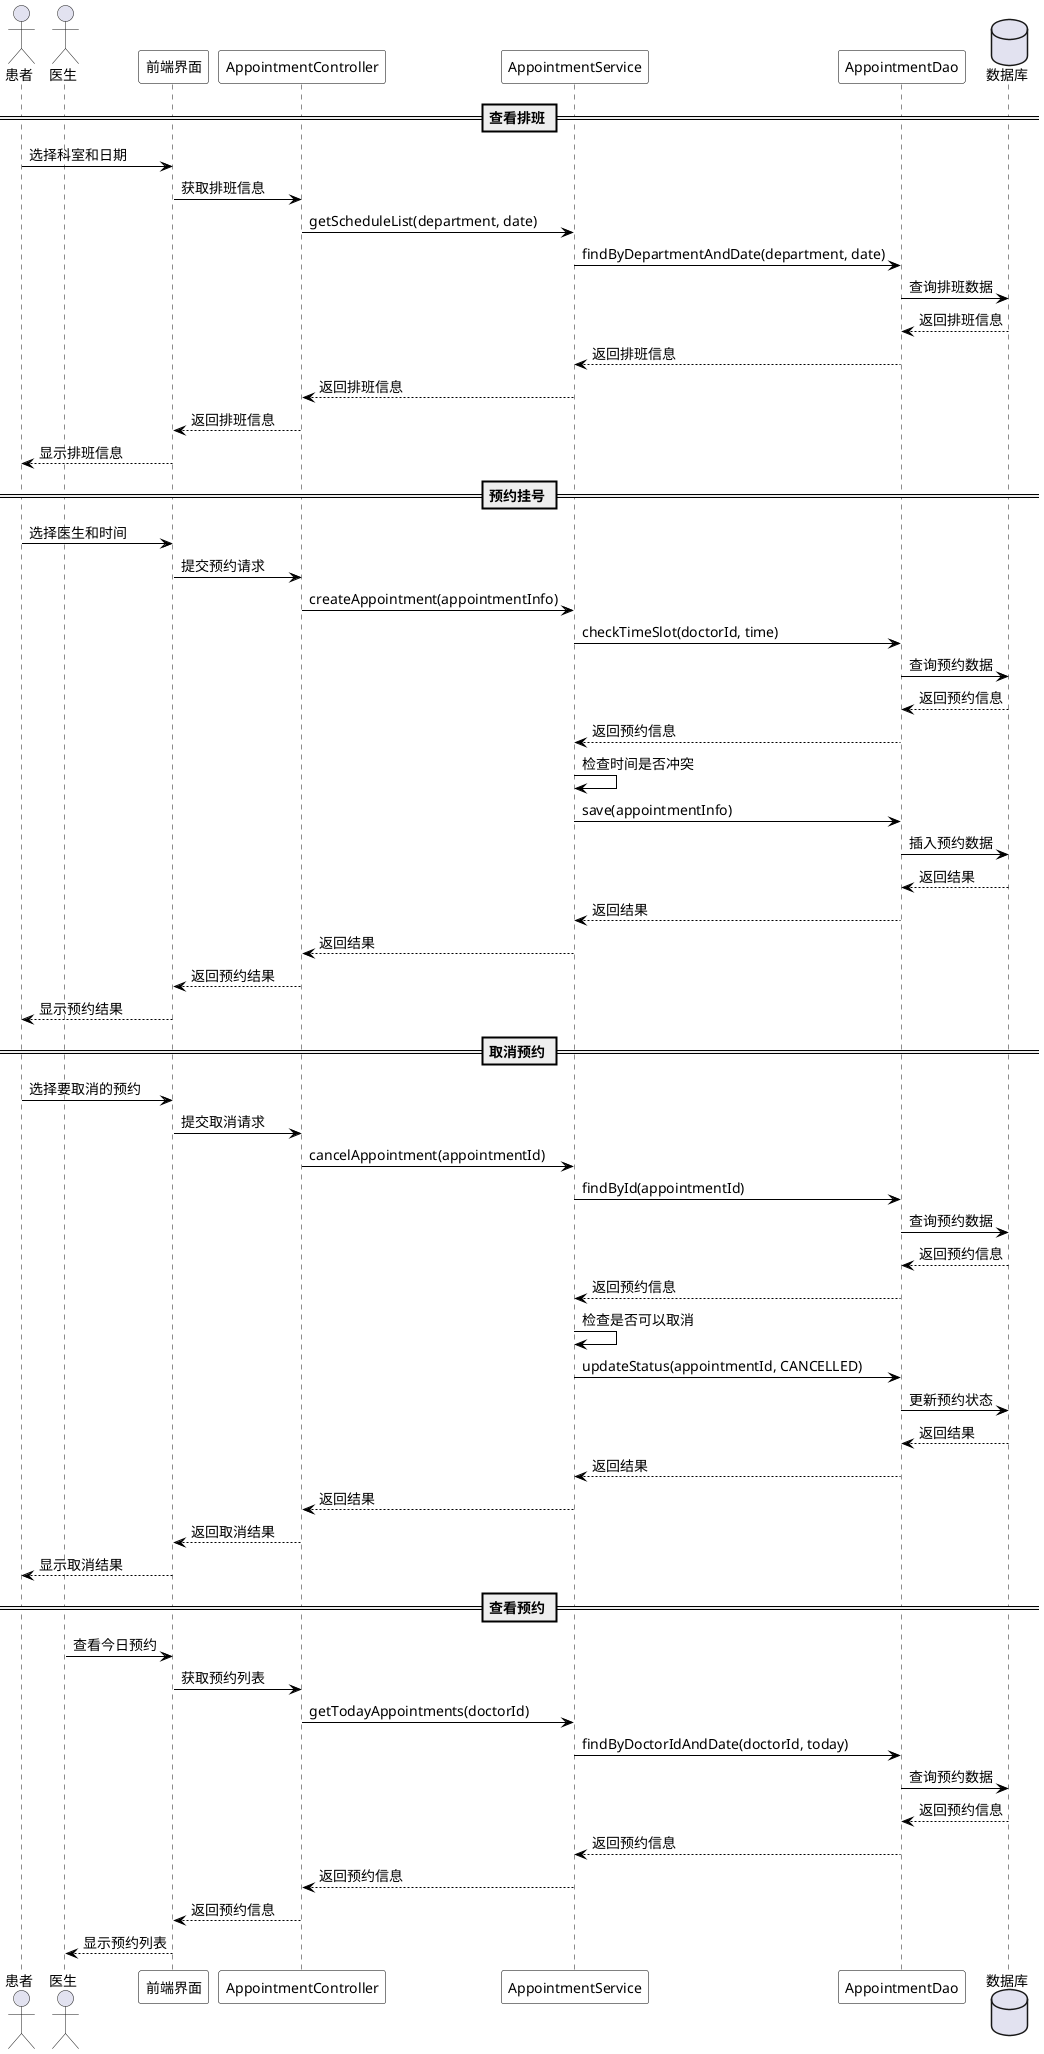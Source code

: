 @startuml 预约管理时序图

' 设置样式
skinparam backgroundColor white
skinparam handwritten false
skinparam defaultFontName Microsoft YaHei
skinparam defaultFontSize 14
skinparam sequence {
    ArrowColor black
    ParticipantBorderColor black
    ParticipantBackgroundColor white
}

' 定义参与者
actor 患者 as patient
actor 医生 as doctor
participant "前端界面" as front
participant "AppointmentController" as controller
participant "AppointmentService" as service
participant "AppointmentDao" as dao
database "数据库" as db

' 查看排班流程
== 查看排班 ==
patient -> front: 选择科室和日期
front -> controller: 获取排班信息
controller -> service: getScheduleList(department, date)
service -> dao: findByDepartmentAndDate(department, date)
dao -> db: 查询排班数据
db --> dao: 返回排班信息
dao --> service: 返回排班信息
service --> controller: 返回排班信息
controller --> front: 返回排班信息
front --> patient: 显示排班信息

' 预约挂号流程
== 预约挂号 ==
patient -> front: 选择医生和时间
front -> controller: 提交预约请求
controller -> service: createAppointment(appointmentInfo)
service -> dao: checkTimeSlot(doctorId, time)
dao -> db: 查询预约数据
db --> dao: 返回预约信息
dao --> service: 返回预约信息
service -> service: 检查时间是否冲突
service -> dao: save(appointmentInfo)
dao -> db: 插入预约数据
db --> dao: 返回结果
dao --> service: 返回结果
service --> controller: 返回结果
controller --> front: 返回预约结果
front --> patient: 显示预约结果

' 取消预约流程
== 取消预约 ==
patient -> front: 选择要取消的预约
front -> controller: 提交取消请求
controller -> service: cancelAppointment(appointmentId)
service -> dao: findById(appointmentId)
dao -> db: 查询预约数据
db --> dao: 返回预约信息
dao --> service: 返回预约信息
service -> service: 检查是否可以取消
service -> dao: updateStatus(appointmentId, CANCELLED)
dao -> db: 更新预约状态
db --> dao: 返回结果
dao --> service: 返回结果
service --> controller: 返回结果
controller --> front: 返回取消结果
front --> patient: 显示取消结果

' 医生查看预约流程
== 查看预约 ==
doctor -> front: 查看今日预约
front -> controller: 获取预约列表
controller -> service: getTodayAppointments(doctorId)
service -> dao: findByDoctorIdAndDate(doctorId, today)
dao -> db: 查询预约数据
db --> dao: 返回预约信息
dao --> service: 返回预约信息
service --> controller: 返回预约信息
controller --> front: 返回预约信息
front --> doctor: 显示预约列表

@enduml 